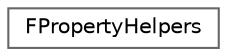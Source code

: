 digraph "Graphical Class Hierarchy"
{
 // INTERACTIVE_SVG=YES
 // LATEX_PDF_SIZE
  bgcolor="transparent";
  edge [fontname=Helvetica,fontsize=10,labelfontname=Helvetica,labelfontsize=10];
  node [fontname=Helvetica,fontsize=10,shape=box,height=0.2,width=0.4];
  rankdir="LR";
  Node0 [id="Node000000",label="FPropertyHelpers",height=0.2,width=0.4,color="grey40", fillcolor="white", style="filled",URL="$d0/d7d/classFPropertyHelpers.html",tooltip=" "];
}
